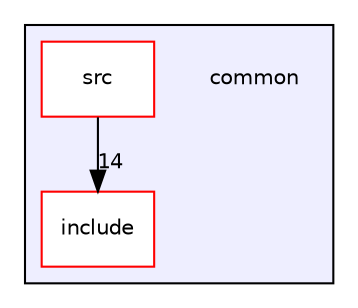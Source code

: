 digraph "/home/runner/work/cpp-sdks/cpp-sdks/libs/common" {
  compound=true
  node [ fontsize="10", fontname="Helvetica"];
  edge [ labelfontsize="10", labelfontname="Helvetica"];
  subgraph clusterdir_bdd9a5d540de89e9fe90efdfc6973a4f {
    graph [ bgcolor="#eeeeff", pencolor="black", label="" URL="dir_bdd9a5d540de89e9fe90efdfc6973a4f.html"];
    dir_bdd9a5d540de89e9fe90efdfc6973a4f [shape=plaintext label="common"];
  dir_11fbc4217d50ab21044e5ad6614aede5 [shape=box label="include" fillcolor="white" style="filled" color="red" URL="dir_11fbc4217d50ab21044e5ad6614aede5.html"];
  dir_4e4d22e38ca4e2e8207825ee2d00bc54 [shape=box label="src" fillcolor="white" style="filled" color="red" URL="dir_4e4d22e38ca4e2e8207825ee2d00bc54.html"];
  }
  dir_4e4d22e38ca4e2e8207825ee2d00bc54->dir_11fbc4217d50ab21044e5ad6614aede5 [headlabel="14", labeldistance=1.5 headhref="dir_000017_000008.html"];
}
